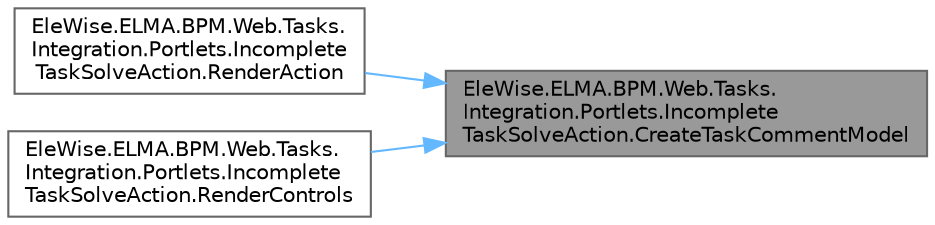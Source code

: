 digraph "EleWise.ELMA.BPM.Web.Tasks.Integration.Portlets.IncompleteTaskSolveAction.CreateTaskCommentModel"
{
 // LATEX_PDF_SIZE
  bgcolor="transparent";
  edge [fontname=Helvetica,fontsize=10,labelfontname=Helvetica,labelfontsize=10];
  node [fontname=Helvetica,fontsize=10,shape=box,height=0.2,width=0.4];
  rankdir="RL";
  Node1 [id="Node000001",label="EleWise.ELMA.BPM.Web.Tasks.\lIntegration.Portlets.Incomplete\lTaskSolveAction.CreateTaskCommentModel",height=0.2,width=0.4,color="gray40", fillcolor="grey60", style="filled", fontcolor="black",tooltip=" "];
  Node1 -> Node2 [id="edge1_Node000001_Node000002",dir="back",color="steelblue1",style="solid",tooltip=" "];
  Node2 [id="Node000002",label="EleWise.ELMA.BPM.Web.Tasks.\lIntegration.Portlets.Incomplete\lTaskSolveAction.RenderAction",height=0.2,width=0.4,color="grey40", fillcolor="white", style="filled",URL="$class_ele_wise_1_1_e_l_m_a_1_1_b_p_m_1_1_web_1_1_tasks_1_1_integration_1_1_portlets_1_1_incomplete_task_solve_action.html#af68439f6d112d2220bdf0a3653837945",tooltip=" "];
  Node1 -> Node3 [id="edge2_Node000001_Node000003",dir="back",color="steelblue1",style="solid",tooltip=" "];
  Node3 [id="Node000003",label="EleWise.ELMA.BPM.Web.Tasks.\lIntegration.Portlets.Incomplete\lTaskSolveAction.RenderControls",height=0.2,width=0.4,color="grey40", fillcolor="white", style="filled",URL="$class_ele_wise_1_1_e_l_m_a_1_1_b_p_m_1_1_web_1_1_tasks_1_1_integration_1_1_portlets_1_1_incomplete_task_solve_action.html#ae5f072ad8018d75618c836ce85fea7f2",tooltip=" "];
}
